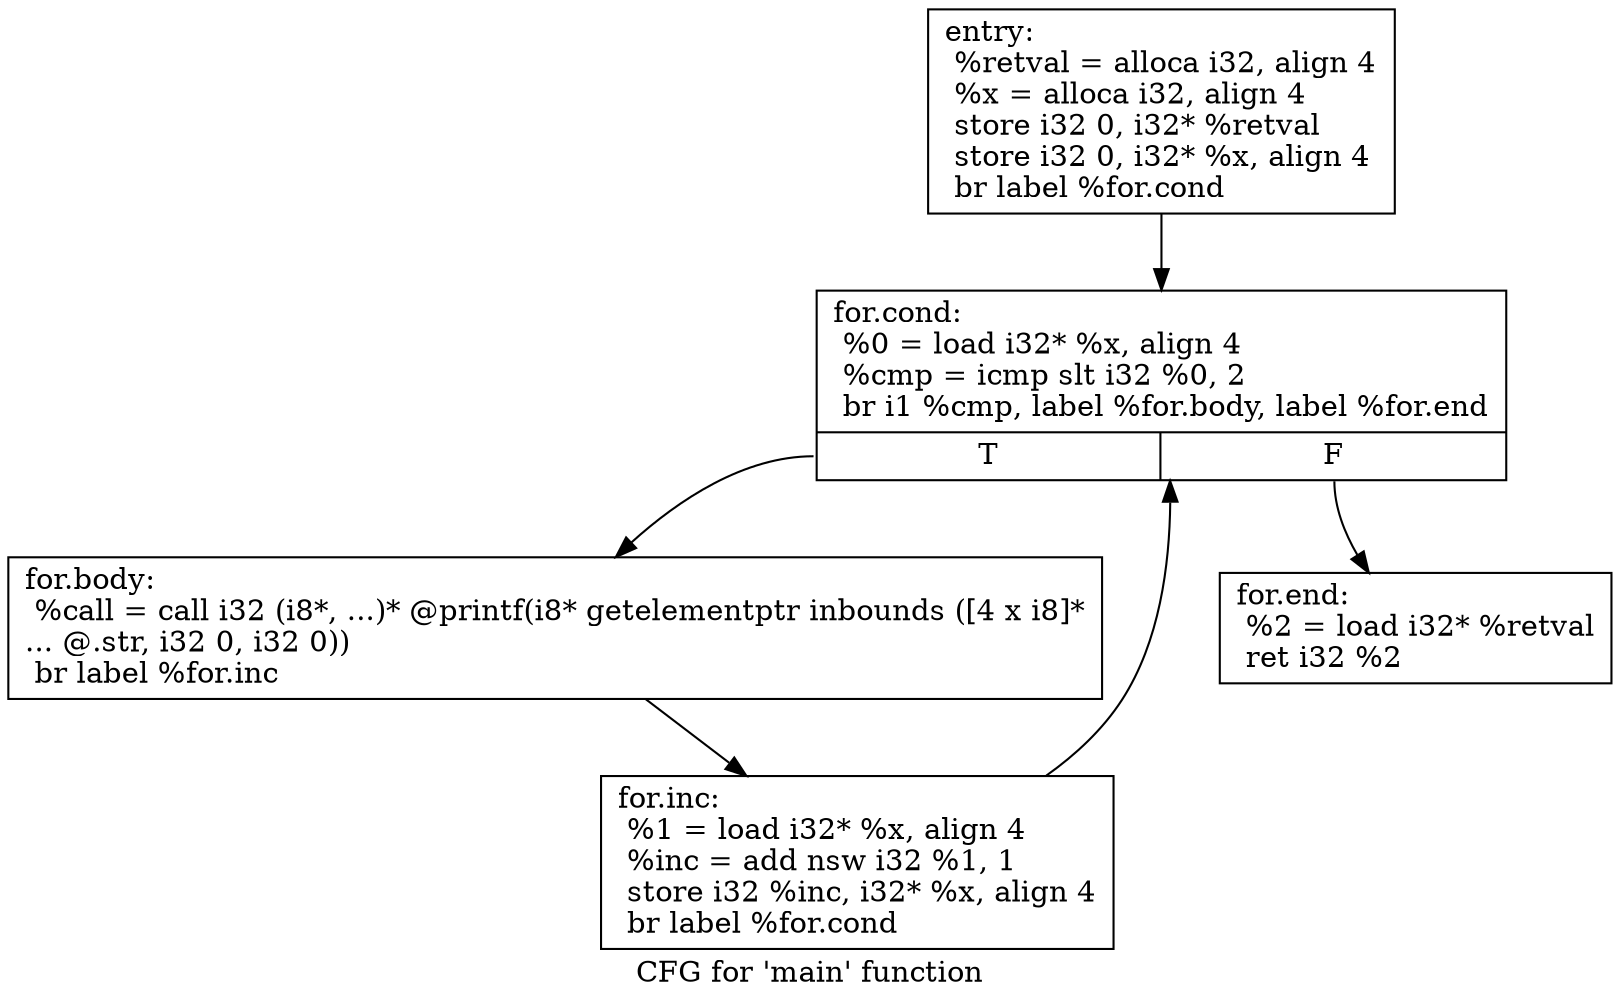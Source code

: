 digraph "CFG for 'main' function" {
	label="CFG for 'main' function";

	Node0x3b6cf30 [shape=record,label="{entry:\l  %retval = alloca i32, align 4\l  %x = alloca i32, align 4\l  store i32 0, i32* %retval\l  store i32 0, i32* %x, align 4\l  br label %for.cond\l}"];
	Node0x3b6cf30 -> Node0x3b6dbe0;
	Node0x3b6dbe0 [shape=record,label="{for.cond:                                         \l  %0 = load i32* %x, align 4\l  %cmp = icmp slt i32 %0, 2\l  br i1 %cmp, label %for.body, label %for.end\l|{<s0>T|<s1>F}}"];
	Node0x3b6dbe0:s0 -> Node0x3b6dec0;
	Node0x3b6dbe0:s1 -> Node0x3b6df80;
	Node0x3b6dec0 [shape=record,label="{for.body:                                         \l  %call = call i32 (i8*, ...)* @printf(i8* getelementptr inbounds ([4 x i8]*\l... @.str, i32 0, i32 0))\l  br label %for.inc\l}"];
	Node0x3b6dec0 -> Node0x3b6e4e0;
	Node0x3b6e4e0 [shape=record,label="{for.inc:                                          \l  %1 = load i32* %x, align 4\l  %inc = add nsw i32 %1, 1\l  store i32 %inc, i32* %x, align 4\l  br label %for.cond\l}"];
	Node0x3b6e4e0 -> Node0x3b6dbe0;
	Node0x3b6df80 [shape=record,label="{for.end:                                          \l  %2 = load i32* %retval\l  ret i32 %2\l}"];
}
